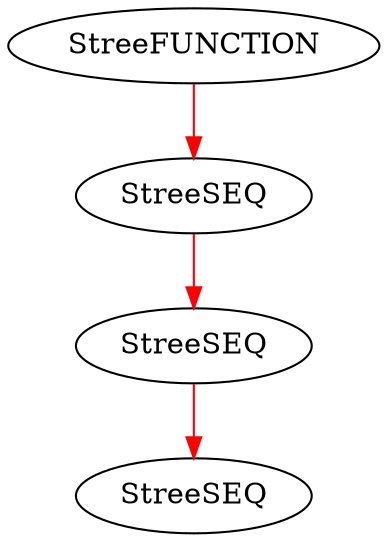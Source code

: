 digraph Stree {
a_12 [shape="ellipse", label="StreeFUNCTION\n"];
a_11 [shape="ellipse", label="StreeSEQ\n"];
a_10 [shape="ellipse", label="StreeSEQ\n"];
a_9 [shape="ellipse", label="StreeSEQ\n"];
a_10 -> a_9[color="red"];
a_11 -> a_10[color="red"];
a_12 -> a_11[color="red"];
}
